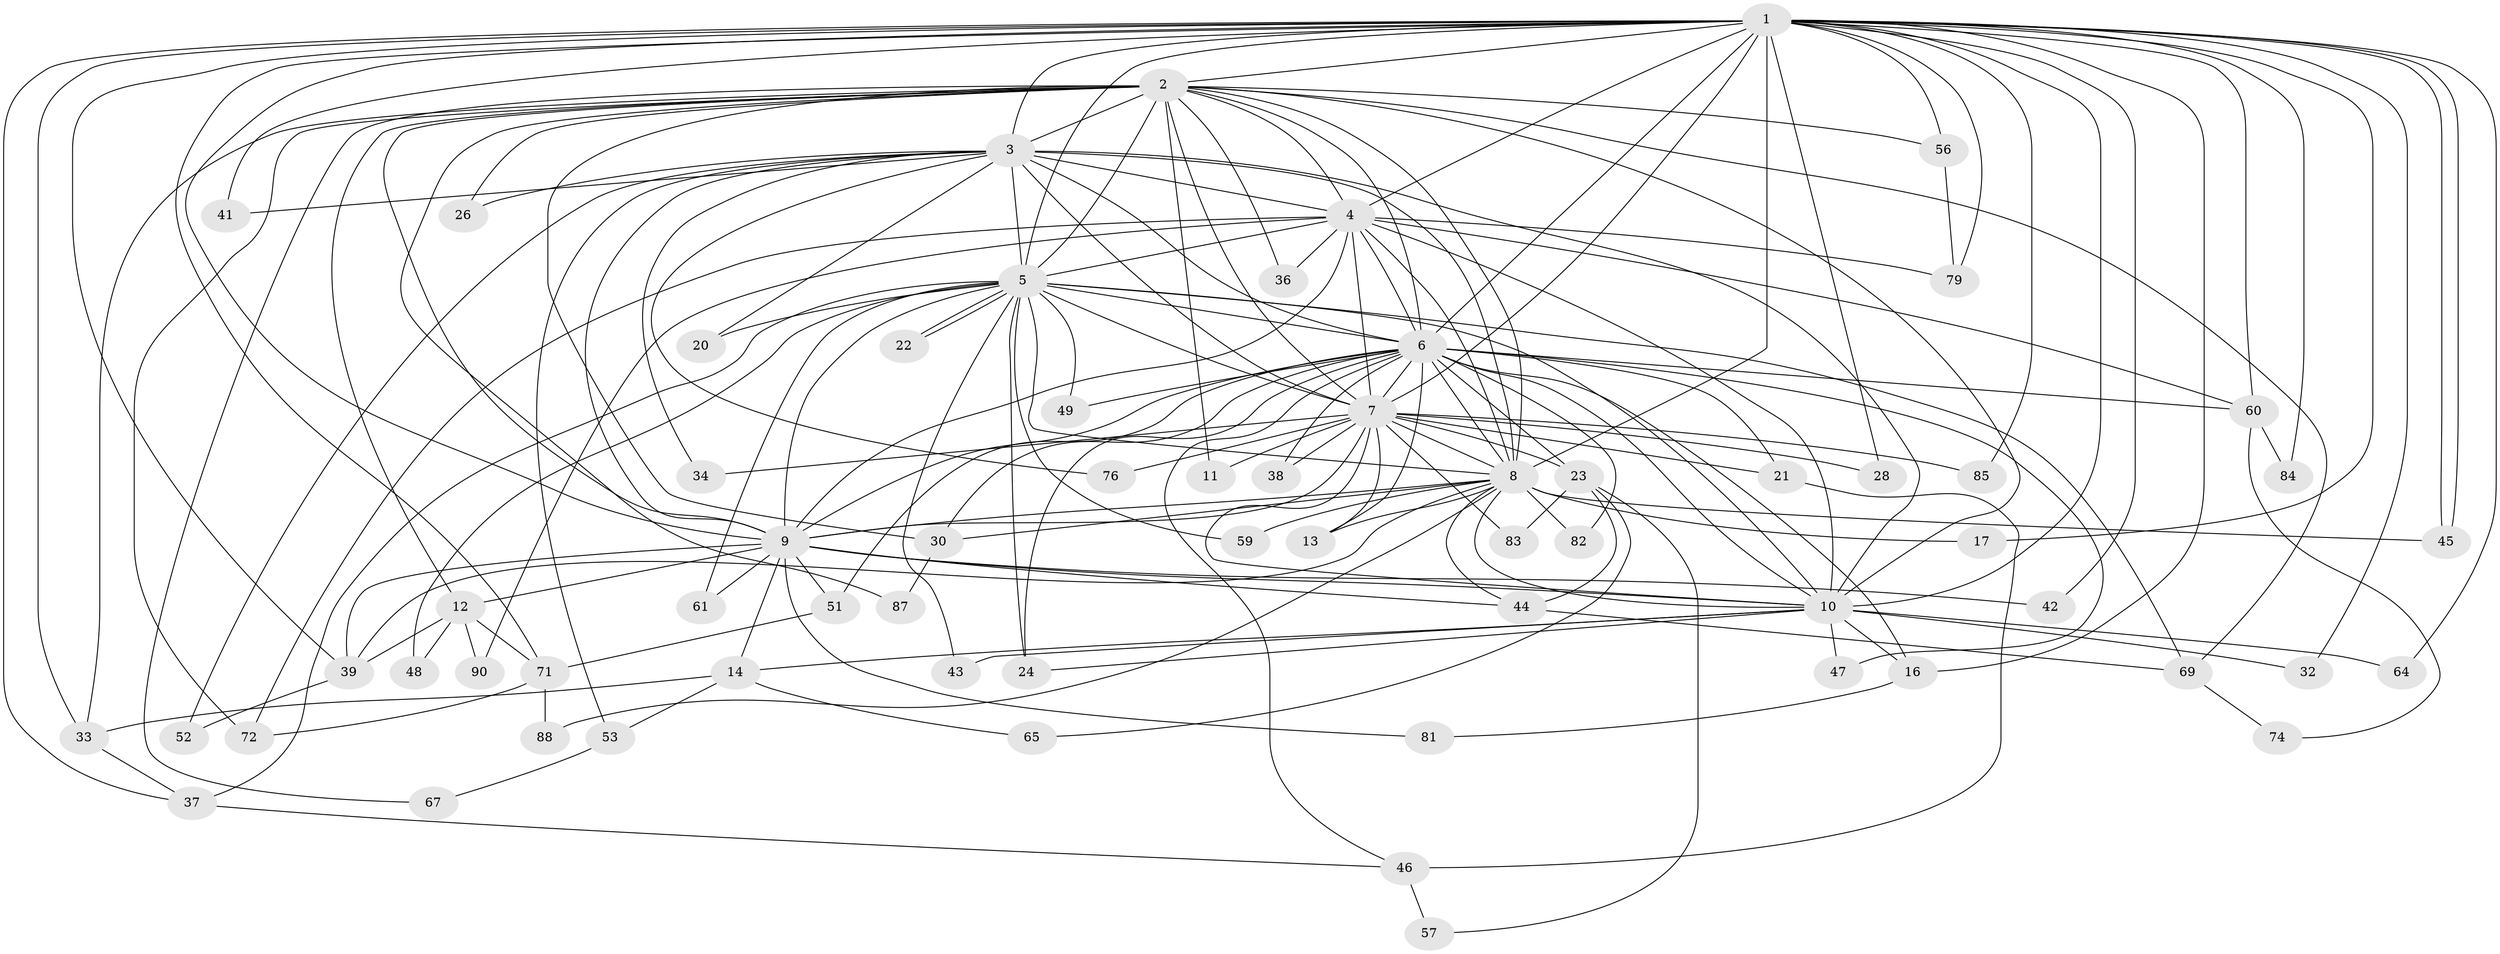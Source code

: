 // Generated by graph-tools (version 1.1) at 2025/23/03/03/25 07:23:41]
// undirected, 65 vertices, 171 edges
graph export_dot {
graph [start="1"]
  node [color=gray90,style=filled];
  1 [super="+35"];
  2 [super="+27"];
  3 [super="+18"];
  4 [super="+80"];
  5 [super="+25"];
  6 [super="+86"];
  7 [super="+15"];
  8 [super="+55"];
  9 [super="+31"];
  10 [super="+19"];
  11;
  12 [super="+50"];
  13;
  14 [super="+70"];
  16 [super="+54"];
  17;
  20;
  21;
  22;
  23 [super="+40"];
  24 [super="+29"];
  26;
  28;
  30 [super="+66"];
  32;
  33;
  34;
  36;
  37 [super="+89"];
  38;
  39 [super="+58"];
  41;
  42;
  43;
  44 [super="+62"];
  45 [super="+77"];
  46 [super="+68"];
  47;
  48;
  49;
  51;
  52;
  53;
  56;
  57;
  59;
  60 [super="+63"];
  61;
  64;
  65;
  67;
  69 [super="+75"];
  71 [super="+73"];
  72 [super="+78"];
  74;
  76;
  79;
  81;
  82;
  83;
  84;
  85;
  87;
  88;
  90;
  1 -- 2;
  1 -- 3;
  1 -- 4;
  1 -- 5 [weight=2];
  1 -- 6 [weight=2];
  1 -- 7;
  1 -- 8;
  1 -- 9;
  1 -- 10;
  1 -- 16;
  1 -- 17;
  1 -- 28;
  1 -- 32;
  1 -- 33;
  1 -- 41;
  1 -- 42;
  1 -- 45;
  1 -- 45;
  1 -- 56;
  1 -- 60;
  1 -- 64;
  1 -- 71;
  1 -- 79;
  1 -- 84;
  1 -- 85;
  1 -- 37;
  1 -- 39;
  2 -- 3;
  2 -- 4;
  2 -- 5;
  2 -- 6;
  2 -- 7;
  2 -- 8 [weight=2];
  2 -- 9;
  2 -- 10;
  2 -- 11;
  2 -- 12;
  2 -- 26;
  2 -- 30;
  2 -- 33;
  2 -- 36;
  2 -- 56;
  2 -- 67;
  2 -- 69;
  2 -- 87;
  2 -- 72;
  3 -- 4;
  3 -- 5;
  3 -- 6;
  3 -- 7;
  3 -- 8;
  3 -- 9;
  3 -- 10 [weight=2];
  3 -- 20;
  3 -- 34;
  3 -- 41;
  3 -- 53;
  3 -- 76;
  3 -- 26;
  3 -- 52;
  4 -- 5;
  4 -- 6;
  4 -- 7;
  4 -- 8;
  4 -- 9;
  4 -- 10;
  4 -- 36;
  4 -- 60;
  4 -- 72;
  4 -- 90;
  4 -- 79;
  5 -- 6;
  5 -- 7;
  5 -- 8 [weight=2];
  5 -- 9 [weight=2];
  5 -- 10;
  5 -- 20;
  5 -- 22;
  5 -- 22;
  5 -- 37;
  5 -- 43;
  5 -- 48;
  5 -- 49;
  5 -- 59;
  5 -- 61;
  5 -- 69;
  5 -- 24;
  6 -- 7;
  6 -- 8;
  6 -- 9;
  6 -- 10;
  6 -- 13;
  6 -- 16;
  6 -- 21;
  6 -- 23 [weight=2];
  6 -- 24;
  6 -- 38;
  6 -- 47;
  6 -- 49;
  6 -- 51;
  6 -- 82 [weight=2];
  6 -- 46;
  6 -- 30;
  6 -- 60;
  7 -- 8;
  7 -- 9;
  7 -- 10;
  7 -- 11;
  7 -- 21;
  7 -- 23;
  7 -- 28;
  7 -- 34;
  7 -- 38;
  7 -- 76;
  7 -- 83;
  7 -- 85;
  7 -- 13;
  8 -- 9;
  8 -- 10;
  8 -- 13;
  8 -- 17;
  8 -- 30;
  8 -- 39;
  8 -- 44;
  8 -- 59;
  8 -- 82;
  8 -- 88;
  8 -- 45;
  9 -- 10;
  9 -- 12;
  9 -- 14;
  9 -- 39;
  9 -- 42;
  9 -- 51;
  9 -- 61;
  9 -- 44;
  9 -- 81;
  10 -- 14;
  10 -- 24;
  10 -- 32;
  10 -- 43;
  10 -- 47;
  10 -- 64;
  10 -- 16;
  12 -- 48;
  12 -- 71;
  12 -- 90;
  12 -- 39;
  14 -- 53;
  14 -- 65;
  14 -- 33;
  16 -- 81;
  21 -- 46;
  23 -- 44;
  23 -- 57;
  23 -- 65;
  23 -- 83;
  30 -- 87;
  33 -- 37;
  37 -- 46;
  39 -- 52;
  44 -- 69;
  46 -- 57;
  51 -- 71;
  53 -- 67;
  56 -- 79;
  60 -- 74;
  60 -- 84;
  69 -- 74;
  71 -- 72;
  71 -- 88;
}

